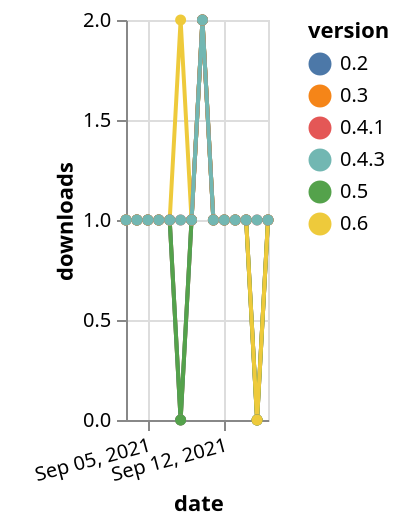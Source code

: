 {"$schema": "https://vega.github.io/schema/vega-lite/v5.json", "description": "A simple bar chart with embedded data.", "data": {"values": [{"date": "2021-09-03", "total": 254, "delta": 1, "version": "0.3"}, {"date": "2021-09-04", "total": 255, "delta": 1, "version": "0.3"}, {"date": "2021-09-05", "total": 256, "delta": 1, "version": "0.3"}, {"date": "2021-09-06", "total": 257, "delta": 1, "version": "0.3"}, {"date": "2021-09-07", "total": 258, "delta": 1, "version": "0.3"}, {"date": "2021-09-08", "total": 258, "delta": 0, "version": "0.3"}, {"date": "2021-09-09", "total": 259, "delta": 1, "version": "0.3"}, {"date": "2021-09-10", "total": 261, "delta": 2, "version": "0.3"}, {"date": "2021-09-11", "total": 262, "delta": 1, "version": "0.3"}, {"date": "2021-09-12", "total": 263, "delta": 1, "version": "0.3"}, {"date": "2021-09-13", "total": 264, "delta": 1, "version": "0.3"}, {"date": "2021-09-14", "total": 265, "delta": 1, "version": "0.3"}, {"date": "2021-09-15", "total": 265, "delta": 0, "version": "0.3"}, {"date": "2021-09-16", "total": 266, "delta": 1, "version": "0.3"}, {"date": "2021-09-03", "total": 251, "delta": 1, "version": "0.2"}, {"date": "2021-09-04", "total": 252, "delta": 1, "version": "0.2"}, {"date": "2021-09-05", "total": 253, "delta": 1, "version": "0.2"}, {"date": "2021-09-06", "total": 254, "delta": 1, "version": "0.2"}, {"date": "2021-09-07", "total": 255, "delta": 1, "version": "0.2"}, {"date": "2021-09-08", "total": 255, "delta": 0, "version": "0.2"}, {"date": "2021-09-09", "total": 256, "delta": 1, "version": "0.2"}, {"date": "2021-09-10", "total": 258, "delta": 2, "version": "0.2"}, {"date": "2021-09-11", "total": 259, "delta": 1, "version": "0.2"}, {"date": "2021-09-12", "total": 260, "delta": 1, "version": "0.2"}, {"date": "2021-09-13", "total": 261, "delta": 1, "version": "0.2"}, {"date": "2021-09-14", "total": 262, "delta": 1, "version": "0.2"}, {"date": "2021-09-15", "total": 262, "delta": 0, "version": "0.2"}, {"date": "2021-09-16", "total": 263, "delta": 1, "version": "0.2"}, {"date": "2021-09-03", "total": 166, "delta": 1, "version": "0.5"}, {"date": "2021-09-04", "total": 167, "delta": 1, "version": "0.5"}, {"date": "2021-09-05", "total": 168, "delta": 1, "version": "0.5"}, {"date": "2021-09-06", "total": 169, "delta": 1, "version": "0.5"}, {"date": "2021-09-07", "total": 170, "delta": 1, "version": "0.5"}, {"date": "2021-09-08", "total": 170, "delta": 0, "version": "0.5"}, {"date": "2021-09-09", "total": 171, "delta": 1, "version": "0.5"}, {"date": "2021-09-10", "total": 173, "delta": 2, "version": "0.5"}, {"date": "2021-09-11", "total": 174, "delta": 1, "version": "0.5"}, {"date": "2021-09-12", "total": 175, "delta": 1, "version": "0.5"}, {"date": "2021-09-13", "total": 176, "delta": 1, "version": "0.5"}, {"date": "2021-09-14", "total": 177, "delta": 1, "version": "0.5"}, {"date": "2021-09-15", "total": 177, "delta": 0, "version": "0.5"}, {"date": "2021-09-16", "total": 178, "delta": 1, "version": "0.5"}, {"date": "2021-09-03", "total": 164, "delta": 1, "version": "0.6"}, {"date": "2021-09-04", "total": 165, "delta": 1, "version": "0.6"}, {"date": "2021-09-05", "total": 166, "delta": 1, "version": "0.6"}, {"date": "2021-09-06", "total": 167, "delta": 1, "version": "0.6"}, {"date": "2021-09-07", "total": 168, "delta": 1, "version": "0.6"}, {"date": "2021-09-08", "total": 170, "delta": 2, "version": "0.6"}, {"date": "2021-09-09", "total": 171, "delta": 1, "version": "0.6"}, {"date": "2021-09-10", "total": 173, "delta": 2, "version": "0.6"}, {"date": "2021-09-11", "total": 174, "delta": 1, "version": "0.6"}, {"date": "2021-09-12", "total": 175, "delta": 1, "version": "0.6"}, {"date": "2021-09-13", "total": 176, "delta": 1, "version": "0.6"}, {"date": "2021-09-14", "total": 177, "delta": 1, "version": "0.6"}, {"date": "2021-09-15", "total": 177, "delta": 0, "version": "0.6"}, {"date": "2021-09-16", "total": 178, "delta": 1, "version": "0.6"}, {"date": "2021-09-03", "total": 175, "delta": 1, "version": "0.4.1"}, {"date": "2021-09-04", "total": 176, "delta": 1, "version": "0.4.1"}, {"date": "2021-09-05", "total": 177, "delta": 1, "version": "0.4.1"}, {"date": "2021-09-06", "total": 178, "delta": 1, "version": "0.4.1"}, {"date": "2021-09-07", "total": 179, "delta": 1, "version": "0.4.1"}, {"date": "2021-09-08", "total": 180, "delta": 1, "version": "0.4.1"}, {"date": "2021-09-09", "total": 181, "delta": 1, "version": "0.4.1"}, {"date": "2021-09-10", "total": 183, "delta": 2, "version": "0.4.1"}, {"date": "2021-09-11", "total": 184, "delta": 1, "version": "0.4.1"}, {"date": "2021-09-12", "total": 185, "delta": 1, "version": "0.4.1"}, {"date": "2021-09-13", "total": 186, "delta": 1, "version": "0.4.1"}, {"date": "2021-09-14", "total": 187, "delta": 1, "version": "0.4.1"}, {"date": "2021-09-15", "total": 188, "delta": 1, "version": "0.4.1"}, {"date": "2021-09-16", "total": 189, "delta": 1, "version": "0.4.1"}, {"date": "2021-09-03", "total": 180, "delta": 1, "version": "0.4.3"}, {"date": "2021-09-04", "total": 181, "delta": 1, "version": "0.4.3"}, {"date": "2021-09-05", "total": 182, "delta": 1, "version": "0.4.3"}, {"date": "2021-09-06", "total": 183, "delta": 1, "version": "0.4.3"}, {"date": "2021-09-07", "total": 184, "delta": 1, "version": "0.4.3"}, {"date": "2021-09-08", "total": 185, "delta": 1, "version": "0.4.3"}, {"date": "2021-09-09", "total": 186, "delta": 1, "version": "0.4.3"}, {"date": "2021-09-10", "total": 188, "delta": 2, "version": "0.4.3"}, {"date": "2021-09-11", "total": 189, "delta": 1, "version": "0.4.3"}, {"date": "2021-09-12", "total": 190, "delta": 1, "version": "0.4.3"}, {"date": "2021-09-13", "total": 191, "delta": 1, "version": "0.4.3"}, {"date": "2021-09-14", "total": 192, "delta": 1, "version": "0.4.3"}, {"date": "2021-09-15", "total": 193, "delta": 1, "version": "0.4.3"}, {"date": "2021-09-16", "total": 194, "delta": 1, "version": "0.4.3"}]}, "width": "container", "mark": {"type": "line", "point": {"filled": true}}, "encoding": {"x": {"field": "date", "type": "temporal", "timeUnit": "yearmonthdate", "title": "date", "axis": {"labelAngle": -15}}, "y": {"field": "delta", "type": "quantitative", "title": "downloads"}, "color": {"field": "version", "type": "nominal"}, "tooltip": {"field": "delta"}}}